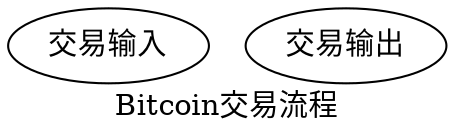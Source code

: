 // https://draveness.me/utxo-account-models
// 比特币没有余额的概念 使用的是UTXO(为使用过的交易输出), 我们在交易过程中经常说的钱包余额，实际上是一个钱包地址的UTXO集合。
// 在比特币网络中，存储比特币余额的是交易输出，准确点说就是未使用过的交易输出，而每一笔交易的输入实际上引用的是上一笔交易的输出。
digraph transaction {
    label="Bitcoin交易流程"
	Vin[label="交易输入"]
	Vout[label="交易输出"]
}


